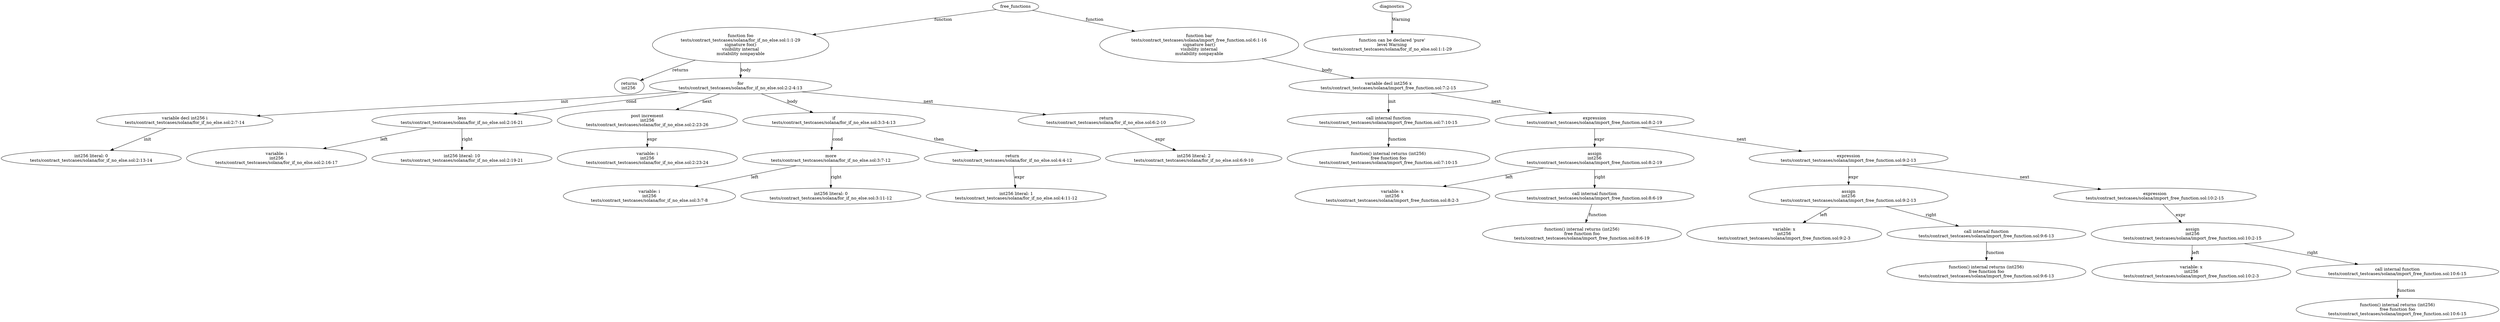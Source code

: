 strict digraph "tests/contract_testcases/solana/import_free_function.sol" {
	foo [label="function foo\ntests/contract_testcases/solana/for_if_no_else.sol:1:1-29\nsignature foo()\nvisibility internal\nmutability nonpayable"]
	returns [label="returns\nint256 "]
	for [label="for\ntests/contract_testcases/solana/for_if_no_else.sol:2:2-4:13"]
	var_decl [label="variable decl int256 i\ntests/contract_testcases/solana/for_if_no_else.sol:2:7-14"]
	number_literal [label="int256 literal: 0\ntests/contract_testcases/solana/for_if_no_else.sol:2:13-14"]
	less [label="less\ntests/contract_testcases/solana/for_if_no_else.sol:2:16-21"]
	variable [label="variable: i\nint256\ntests/contract_testcases/solana/for_if_no_else.sol:2:16-17"]
	number_literal_8 [label="int256 literal: 10\ntests/contract_testcases/solana/for_if_no_else.sol:2:19-21"]
	post_increment [label="post increment\nint256\ntests/contract_testcases/solana/for_if_no_else.sol:2:23-26"]
	variable_10 [label="variable: i\nint256\ntests/contract_testcases/solana/for_if_no_else.sol:2:23-24"]
	if [label="if\ntests/contract_testcases/solana/for_if_no_else.sol:3:3-4:13"]
	more [label="more\ntests/contract_testcases/solana/for_if_no_else.sol:3:7-12"]
	variable_13 [label="variable: i\nint256\ntests/contract_testcases/solana/for_if_no_else.sol:3:7-8"]
	number_literal_14 [label="int256 literal: 0\ntests/contract_testcases/solana/for_if_no_else.sol:3:11-12"]
	return [label="return\ntests/contract_testcases/solana/for_if_no_else.sol:4:4-12"]
	number_literal_16 [label="int256 literal: 1\ntests/contract_testcases/solana/for_if_no_else.sol:4:11-12"]
	return_17 [label="return\ntests/contract_testcases/solana/for_if_no_else.sol:6:2-10"]
	number_literal_18 [label="int256 literal: 2\ntests/contract_testcases/solana/for_if_no_else.sol:6:9-10"]
	bar [label="function bar\ntests/contract_testcases/solana/import_free_function.sol:6:1-16\nsignature bar()\nvisibility internal\nmutability nonpayable"]
	var_decl_20 [label="variable decl int256 x\ntests/contract_testcases/solana/import_free_function.sol:7:2-15"]
	call_internal_function [label="call internal function\ntests/contract_testcases/solana/import_free_function.sol:7:10-15"]
	internal_function [label="function() internal returns (int256)\nfree function foo\ntests/contract_testcases/solana/import_free_function.sol:7:10-15"]
	expr [label="expression\ntests/contract_testcases/solana/import_free_function.sol:8:2-19"]
	assign [label="assign\nint256\ntests/contract_testcases/solana/import_free_function.sol:8:2-19"]
	variable_25 [label="variable: x\nint256\ntests/contract_testcases/solana/import_free_function.sol:8:2-3"]
	call_internal_function_26 [label="call internal function\ntests/contract_testcases/solana/import_free_function.sol:8:6-19"]
	internal_function_27 [label="function() internal returns (int256)\nfree function foo\ntests/contract_testcases/solana/import_free_function.sol:8:6-19"]
	expr_28 [label="expression\ntests/contract_testcases/solana/import_free_function.sol:9:2-13"]
	assign_29 [label="assign\nint256\ntests/contract_testcases/solana/import_free_function.sol:9:2-13"]
	variable_30 [label="variable: x\nint256\ntests/contract_testcases/solana/import_free_function.sol:9:2-3"]
	call_internal_function_31 [label="call internal function\ntests/contract_testcases/solana/import_free_function.sol:9:6-13"]
	internal_function_32 [label="function() internal returns (int256)\nfree function foo\ntests/contract_testcases/solana/import_free_function.sol:9:6-13"]
	expr_33 [label="expression\ntests/contract_testcases/solana/import_free_function.sol:10:2-15"]
	assign_34 [label="assign\nint256\ntests/contract_testcases/solana/import_free_function.sol:10:2-15"]
	variable_35 [label="variable: x\nint256\ntests/contract_testcases/solana/import_free_function.sol:10:2-3"]
	call_internal_function_36 [label="call internal function\ntests/contract_testcases/solana/import_free_function.sol:10:6-15"]
	internal_function_37 [label="function() internal returns (int256)\nfree function foo\ntests/contract_testcases/solana/import_free_function.sol:10:6-15"]
	diagnostic [label="function can be declared 'pure'\nlevel Warning\ntests/contract_testcases/solana/for_if_no_else.sol:1:1-29"]
	free_functions -> foo [label="function"]
	foo -> returns [label="returns"]
	foo -> for [label="body"]
	for -> var_decl [label="init"]
	var_decl -> number_literal [label="init"]
	for -> less [label="cond"]
	less -> variable [label="left"]
	less -> number_literal_8 [label="right"]
	for -> post_increment [label="next"]
	post_increment -> variable_10 [label="expr"]
	for -> if [label="body"]
	if -> more [label="cond"]
	more -> variable_13 [label="left"]
	more -> number_literal_14 [label="right"]
	if -> return [label="then"]
	return -> number_literal_16 [label="expr"]
	for -> return_17 [label="next"]
	return_17 -> number_literal_18 [label="expr"]
	free_functions -> bar [label="function"]
	bar -> var_decl_20 [label="body"]
	var_decl_20 -> call_internal_function [label="init"]
	call_internal_function -> internal_function [label="function"]
	var_decl_20 -> expr [label="next"]
	expr -> assign [label="expr"]
	assign -> variable_25 [label="left"]
	assign -> call_internal_function_26 [label="right"]
	call_internal_function_26 -> internal_function_27 [label="function"]
	expr -> expr_28 [label="next"]
	expr_28 -> assign_29 [label="expr"]
	assign_29 -> variable_30 [label="left"]
	assign_29 -> call_internal_function_31 [label="right"]
	call_internal_function_31 -> internal_function_32 [label="function"]
	expr_28 -> expr_33 [label="next"]
	expr_33 -> assign_34 [label="expr"]
	assign_34 -> variable_35 [label="left"]
	assign_34 -> call_internal_function_36 [label="right"]
	call_internal_function_36 -> internal_function_37 [label="function"]
	diagnostics -> diagnostic [label="Warning"]
}
